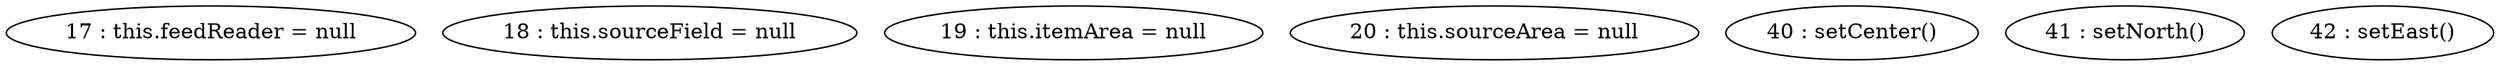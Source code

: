 digraph G {
"17 : this.feedReader = null"
"18 : this.sourceField = null"
"19 : this.itemArea = null"
"20 : this.sourceArea = null"
"40 : setCenter()"
"41 : setNorth()"
"42 : setEast()"
}